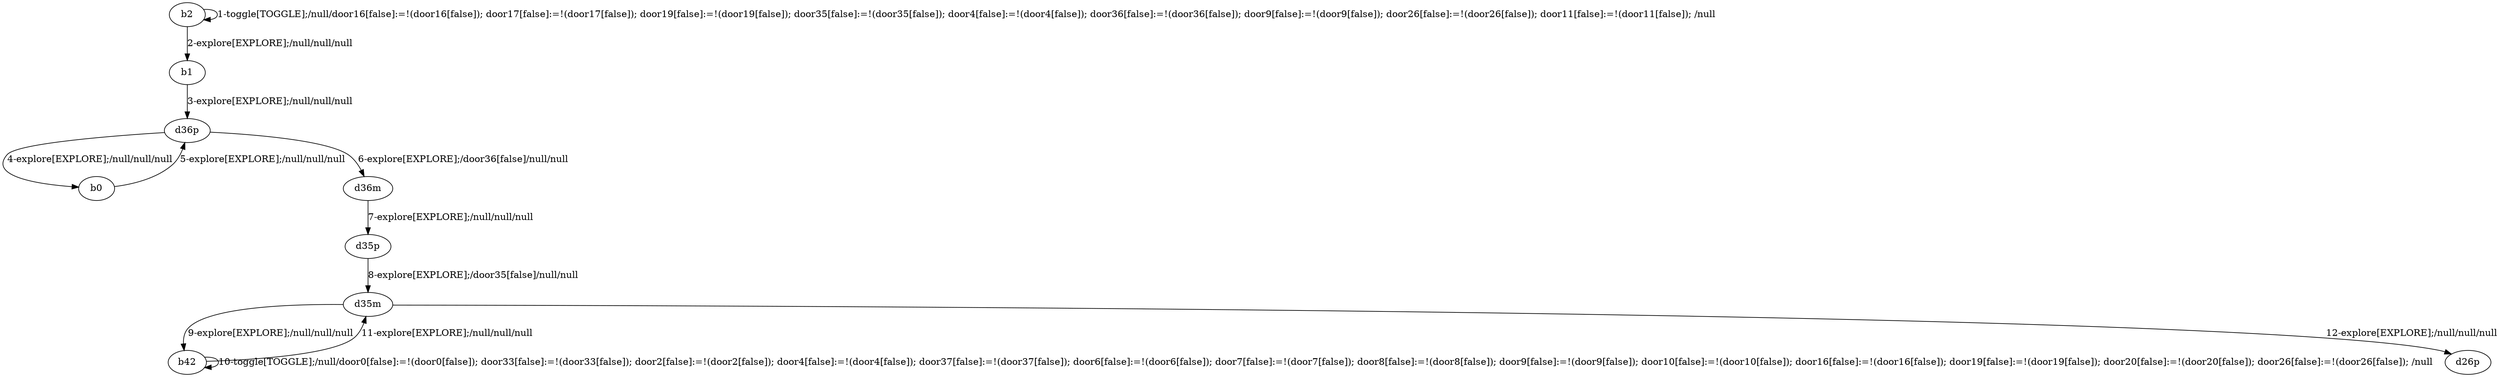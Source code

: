 # Total number of goals covered by this test: 5
# b42 --> b42
# d35p --> d35m
# b42 --> d35m
# d35m --> b42
# d35m --> d26p

digraph g {
"b2" -> "b2" [label = "1-toggle[TOGGLE];/null/door16[false]:=!(door16[false]); door17[false]:=!(door17[false]); door19[false]:=!(door19[false]); door35[false]:=!(door35[false]); door4[false]:=!(door4[false]); door36[false]:=!(door36[false]); door9[false]:=!(door9[false]); door26[false]:=!(door26[false]); door11[false]:=!(door11[false]); /null"];
"b2" -> "b1" [label = "2-explore[EXPLORE];/null/null/null"];
"b1" -> "d36p" [label = "3-explore[EXPLORE];/null/null/null"];
"d36p" -> "b0" [label = "4-explore[EXPLORE];/null/null/null"];
"b0" -> "d36p" [label = "5-explore[EXPLORE];/null/null/null"];
"d36p" -> "d36m" [label = "6-explore[EXPLORE];/door36[false]/null/null"];
"d36m" -> "d35p" [label = "7-explore[EXPLORE];/null/null/null"];
"d35p" -> "d35m" [label = "8-explore[EXPLORE];/door35[false]/null/null"];
"d35m" -> "b42" [label = "9-explore[EXPLORE];/null/null/null"];
"b42" -> "b42" [label = "10-toggle[TOGGLE];/null/door0[false]:=!(door0[false]); door33[false]:=!(door33[false]); door2[false]:=!(door2[false]); door4[false]:=!(door4[false]); door37[false]:=!(door37[false]); door6[false]:=!(door6[false]); door7[false]:=!(door7[false]); door8[false]:=!(door8[false]); door9[false]:=!(door9[false]); door10[false]:=!(door10[false]); door16[false]:=!(door16[false]); door19[false]:=!(door19[false]); door20[false]:=!(door20[false]); door26[false]:=!(door26[false]); /null"];
"b42" -> "d35m" [label = "11-explore[EXPLORE];/null/null/null"];
"d35m" -> "d26p" [label = "12-explore[EXPLORE];/null/null/null"];
}